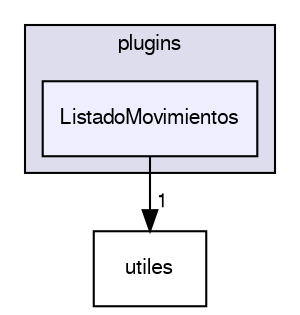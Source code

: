 digraph G {
  compound=true
  node [ fontsize=10, fontname="FreeSans"];
  edge [ labelfontsize=9, labelfontname="FreeSans"];
  subgraph clusterdir_c7ad3b19fc52213b778d16b64cd09e4a {
    graph [ bgcolor="#ddddee", pencolor="black", label="plugins" fontname="FreeSans", fontsize=10, URL="dir_c7ad3b19fc52213b778d16b64cd09e4a.html"]
  dir_331b23f5398dc97e6a5b0e1682255809 [shape=box, label="ListadoMovimientos", style="filled", fillcolor="#eeeeff", pencolor="black", URL="dir_331b23f5398dc97e6a5b0e1682255809.html"];
  }
  dir_96dd5dfec6529fa71a74b9d6ee5ac519 [shape=box label="utiles" URL="dir_96dd5dfec6529fa71a74b9d6ee5ac519.html"];
  dir_331b23f5398dc97e6a5b0e1682255809->dir_96dd5dfec6529fa71a74b9d6ee5ac519 [headlabel="1", labeldistance=1.5 headhref="dir_000008_000004.html"];
}
